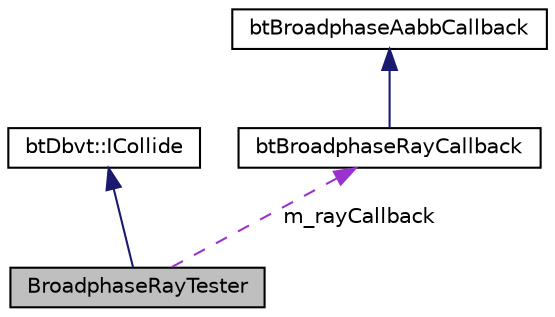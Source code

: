 digraph "BroadphaseRayTester"
{
  edge [fontname="Helvetica",fontsize="10",labelfontname="Helvetica",labelfontsize="10"];
  node [fontname="Helvetica",fontsize="10",shape=record];
  Node1 [label="BroadphaseRayTester",height=0.2,width=0.4,color="black", fillcolor="grey75", style="filled", fontcolor="black"];
  Node2 -> Node1 [dir="back",color="midnightblue",fontsize="10",style="solid"];
  Node2 [label="btDbvt::ICollide",height=0.2,width=0.4,color="black", fillcolor="white", style="filled",URL="$structbt_dbvt_1_1_i_collide.html"];
  Node3 -> Node1 [dir="back",color="darkorchid3",fontsize="10",style="dashed",label=" m_rayCallback" ];
  Node3 [label="btBroadphaseRayCallback",height=0.2,width=0.4,color="black", fillcolor="white", style="filled",URL="$structbt_broadphase_ray_callback.html"];
  Node4 -> Node3 [dir="back",color="midnightblue",fontsize="10",style="solid"];
  Node4 [label="btBroadphaseAabbCallback",height=0.2,width=0.4,color="black", fillcolor="white", style="filled",URL="$structbt_broadphase_aabb_callback.html"];
}
